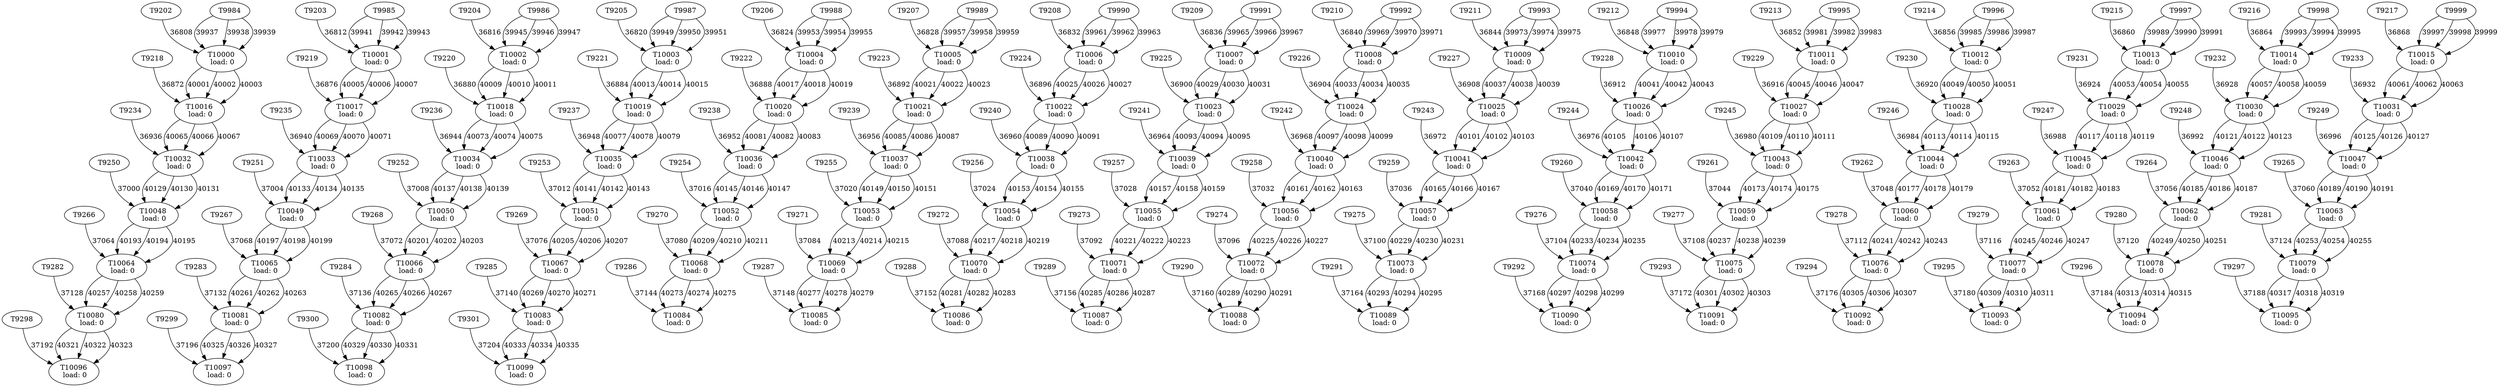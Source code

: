 digraph taskgraph {
	T10000 [label= "T10000\n load: 0"];
	T9202 -> T10000[label=36808];
	T9984 -> T10000[label=39937];
	T9984 -> T10000[label=39938];
	T9984 -> T10000[label=39939];
	T10001 [label= "T10001\n load: 0"];
	T9203 -> T10001[label=36812];
	T9985 -> T10001[label=39941];
	T9985 -> T10001[label=39942];
	T9985 -> T10001[label=39943];
	T10002 [label= "T10002\n load: 0"];
	T9204 -> T10002[label=36816];
	T9986 -> T10002[label=39945];
	T9986 -> T10002[label=39946];
	T9986 -> T10002[label=39947];
	T10003 [label= "T10003\n load: 0"];
	T9205 -> T10003[label=36820];
	T9987 -> T10003[label=39949];
	T9987 -> T10003[label=39950];
	T9987 -> T10003[label=39951];
	T10004 [label= "T10004\n load: 0"];
	T9206 -> T10004[label=36824];
	T9988 -> T10004[label=39953];
	T9988 -> T10004[label=39954];
	T9988 -> T10004[label=39955];
	T10005 [label= "T10005\n load: 0"];
	T9207 -> T10005[label=36828];
	T9989 -> T10005[label=39957];
	T9989 -> T10005[label=39958];
	T9989 -> T10005[label=39959];
	T10006 [label= "T10006\n load: 0"];
	T9208 -> T10006[label=36832];
	T9990 -> T10006[label=39961];
	T9990 -> T10006[label=39962];
	T9990 -> T10006[label=39963];
	T10007 [label= "T10007\n load: 0"];
	T9209 -> T10007[label=36836];
	T9991 -> T10007[label=39965];
	T9991 -> T10007[label=39966];
	T9991 -> T10007[label=39967];
	T10008 [label= "T10008\n load: 0"];
	T9210 -> T10008[label=36840];
	T9992 -> T10008[label=39969];
	T9992 -> T10008[label=39970];
	T9992 -> T10008[label=39971];
	T10009 [label= "T10009\n load: 0"];
	T9211 -> T10009[label=36844];
	T9993 -> T10009[label=39973];
	T9993 -> T10009[label=39974];
	T9993 -> T10009[label=39975];
	T10010 [label= "T10010\n load: 0"];
	T9212 -> T10010[label=36848];
	T9994 -> T10010[label=39977];
	T9994 -> T10010[label=39978];
	T9994 -> T10010[label=39979];
	T10011 [label= "T10011\n load: 0"];
	T9213 -> T10011[label=36852];
	T9995 -> T10011[label=39981];
	T9995 -> T10011[label=39982];
	T9995 -> T10011[label=39983];
	T10012 [label= "T10012\n load: 0"];
	T9214 -> T10012[label=36856];
	T9996 -> T10012[label=39985];
	T9996 -> T10012[label=39986];
	T9996 -> T10012[label=39987];
	T10013 [label= "T10013\n load: 0"];
	T9215 -> T10013[label=36860];
	T9997 -> T10013[label=39989];
	T9997 -> T10013[label=39990];
	T9997 -> T10013[label=39991];
	T10014 [label= "T10014\n load: 0"];
	T9216 -> T10014[label=36864];
	T9998 -> T10014[label=39993];
	T9998 -> T10014[label=39994];
	T9998 -> T10014[label=39995];
	T10015 [label= "T10015\n load: 0"];
	T9217 -> T10015[label=36868];
	T9999 -> T10015[label=39997];
	T9999 -> T10015[label=39998];
	T9999 -> T10015[label=39999];
	T10016 [label= "T10016\n load: 0"];
	T9218 -> T10016[label=36872];
	T10000 -> T10016[label=40001];
	T10000 -> T10016[label=40002];
	T10000 -> T10016[label=40003];
	T10017 [label= "T10017\n load: 0"];
	T9219 -> T10017[label=36876];
	T10001 -> T10017[label=40005];
	T10001 -> T10017[label=40006];
	T10001 -> T10017[label=40007];
	T10018 [label= "T10018\n load: 0"];
	T9220 -> T10018[label=36880];
	T10002 -> T10018[label=40009];
	T10002 -> T10018[label=40010];
	T10002 -> T10018[label=40011];
	T10019 [label= "T10019\n load: 0"];
	T9221 -> T10019[label=36884];
	T10003 -> T10019[label=40013];
	T10003 -> T10019[label=40014];
	T10003 -> T10019[label=40015];
	T10020 [label= "T10020\n load: 0"];
	T9222 -> T10020[label=36888];
	T10004 -> T10020[label=40017];
	T10004 -> T10020[label=40018];
	T10004 -> T10020[label=40019];
	T10021 [label= "T10021\n load: 0"];
	T9223 -> T10021[label=36892];
	T10005 -> T10021[label=40021];
	T10005 -> T10021[label=40022];
	T10005 -> T10021[label=40023];
	T10022 [label= "T10022\n load: 0"];
	T9224 -> T10022[label=36896];
	T10006 -> T10022[label=40025];
	T10006 -> T10022[label=40026];
	T10006 -> T10022[label=40027];
	T10023 [label= "T10023\n load: 0"];
	T9225 -> T10023[label=36900];
	T10007 -> T10023[label=40029];
	T10007 -> T10023[label=40030];
	T10007 -> T10023[label=40031];
	T10024 [label= "T10024\n load: 0"];
	T9226 -> T10024[label=36904];
	T10008 -> T10024[label=40033];
	T10008 -> T10024[label=40034];
	T10008 -> T10024[label=40035];
	T10025 [label= "T10025\n load: 0"];
	T9227 -> T10025[label=36908];
	T10009 -> T10025[label=40037];
	T10009 -> T10025[label=40038];
	T10009 -> T10025[label=40039];
	T10026 [label= "T10026\n load: 0"];
	T9228 -> T10026[label=36912];
	T10010 -> T10026[label=40041];
	T10010 -> T10026[label=40042];
	T10010 -> T10026[label=40043];
	T10027 [label= "T10027\n load: 0"];
	T9229 -> T10027[label=36916];
	T10011 -> T10027[label=40045];
	T10011 -> T10027[label=40046];
	T10011 -> T10027[label=40047];
	T10028 [label= "T10028\n load: 0"];
	T9230 -> T10028[label=36920];
	T10012 -> T10028[label=40049];
	T10012 -> T10028[label=40050];
	T10012 -> T10028[label=40051];
	T10029 [label= "T10029\n load: 0"];
	T9231 -> T10029[label=36924];
	T10013 -> T10029[label=40053];
	T10013 -> T10029[label=40054];
	T10013 -> T10029[label=40055];
	T10030 [label= "T10030\n load: 0"];
	T9232 -> T10030[label=36928];
	T10014 -> T10030[label=40057];
	T10014 -> T10030[label=40058];
	T10014 -> T10030[label=40059];
	T10031 [label= "T10031\n load: 0"];
	T9233 -> T10031[label=36932];
	T10015 -> T10031[label=40061];
	T10015 -> T10031[label=40062];
	T10015 -> T10031[label=40063];
	T10032 [label= "T10032\n load: 0"];
	T9234 -> T10032[label=36936];
	T10016 -> T10032[label=40065];
	T10016 -> T10032[label=40066];
	T10016 -> T10032[label=40067];
	T10033 [label= "T10033\n load: 0"];
	T9235 -> T10033[label=36940];
	T10017 -> T10033[label=40069];
	T10017 -> T10033[label=40070];
	T10017 -> T10033[label=40071];
	T10034 [label= "T10034\n load: 0"];
	T9236 -> T10034[label=36944];
	T10018 -> T10034[label=40073];
	T10018 -> T10034[label=40074];
	T10018 -> T10034[label=40075];
	T10035 [label= "T10035\n load: 0"];
	T9237 -> T10035[label=36948];
	T10019 -> T10035[label=40077];
	T10019 -> T10035[label=40078];
	T10019 -> T10035[label=40079];
	T10036 [label= "T10036\n load: 0"];
	T9238 -> T10036[label=36952];
	T10020 -> T10036[label=40081];
	T10020 -> T10036[label=40082];
	T10020 -> T10036[label=40083];
	T10037 [label= "T10037\n load: 0"];
	T9239 -> T10037[label=36956];
	T10021 -> T10037[label=40085];
	T10021 -> T10037[label=40086];
	T10021 -> T10037[label=40087];
	T10038 [label= "T10038\n load: 0"];
	T9240 -> T10038[label=36960];
	T10022 -> T10038[label=40089];
	T10022 -> T10038[label=40090];
	T10022 -> T10038[label=40091];
	T10039 [label= "T10039\n load: 0"];
	T9241 -> T10039[label=36964];
	T10023 -> T10039[label=40093];
	T10023 -> T10039[label=40094];
	T10023 -> T10039[label=40095];
	T10040 [label= "T10040\n load: 0"];
	T9242 -> T10040[label=36968];
	T10024 -> T10040[label=40097];
	T10024 -> T10040[label=40098];
	T10024 -> T10040[label=40099];
	T10041 [label= "T10041\n load: 0"];
	T9243 -> T10041[label=36972];
	T10025 -> T10041[label=40101];
	T10025 -> T10041[label=40102];
	T10025 -> T10041[label=40103];
	T10042 [label= "T10042\n load: 0"];
	T9244 -> T10042[label=36976];
	T10026 -> T10042[label=40105];
	T10026 -> T10042[label=40106];
	T10026 -> T10042[label=40107];
	T10043 [label= "T10043\n load: 0"];
	T9245 -> T10043[label=36980];
	T10027 -> T10043[label=40109];
	T10027 -> T10043[label=40110];
	T10027 -> T10043[label=40111];
	T10044 [label= "T10044\n load: 0"];
	T9246 -> T10044[label=36984];
	T10028 -> T10044[label=40113];
	T10028 -> T10044[label=40114];
	T10028 -> T10044[label=40115];
	T10045 [label= "T10045\n load: 0"];
	T9247 -> T10045[label=36988];
	T10029 -> T10045[label=40117];
	T10029 -> T10045[label=40118];
	T10029 -> T10045[label=40119];
	T10046 [label= "T10046\n load: 0"];
	T9248 -> T10046[label=36992];
	T10030 -> T10046[label=40121];
	T10030 -> T10046[label=40122];
	T10030 -> T10046[label=40123];
	T10047 [label= "T10047\n load: 0"];
	T9249 -> T10047[label=36996];
	T10031 -> T10047[label=40125];
	T10031 -> T10047[label=40126];
	T10031 -> T10047[label=40127];
	T10048 [label= "T10048\n load: 0"];
	T9250 -> T10048[label=37000];
	T10032 -> T10048[label=40129];
	T10032 -> T10048[label=40130];
	T10032 -> T10048[label=40131];
	T10049 [label= "T10049\n load: 0"];
	T9251 -> T10049[label=37004];
	T10033 -> T10049[label=40133];
	T10033 -> T10049[label=40134];
	T10033 -> T10049[label=40135];
	T10050 [label= "T10050\n load: 0"];
	T9252 -> T10050[label=37008];
	T10034 -> T10050[label=40137];
	T10034 -> T10050[label=40138];
	T10034 -> T10050[label=40139];
	T10051 [label= "T10051\n load: 0"];
	T9253 -> T10051[label=37012];
	T10035 -> T10051[label=40141];
	T10035 -> T10051[label=40142];
	T10035 -> T10051[label=40143];
	T10052 [label= "T10052\n load: 0"];
	T9254 -> T10052[label=37016];
	T10036 -> T10052[label=40145];
	T10036 -> T10052[label=40146];
	T10036 -> T10052[label=40147];
	T10053 [label= "T10053\n load: 0"];
	T9255 -> T10053[label=37020];
	T10037 -> T10053[label=40149];
	T10037 -> T10053[label=40150];
	T10037 -> T10053[label=40151];
	T10054 [label= "T10054\n load: 0"];
	T9256 -> T10054[label=37024];
	T10038 -> T10054[label=40153];
	T10038 -> T10054[label=40154];
	T10038 -> T10054[label=40155];
	T10055 [label= "T10055\n load: 0"];
	T9257 -> T10055[label=37028];
	T10039 -> T10055[label=40157];
	T10039 -> T10055[label=40158];
	T10039 -> T10055[label=40159];
	T10056 [label= "T10056\n load: 0"];
	T9258 -> T10056[label=37032];
	T10040 -> T10056[label=40161];
	T10040 -> T10056[label=40162];
	T10040 -> T10056[label=40163];
	T10057 [label= "T10057\n load: 0"];
	T9259 -> T10057[label=37036];
	T10041 -> T10057[label=40165];
	T10041 -> T10057[label=40166];
	T10041 -> T10057[label=40167];
	T10058 [label= "T10058\n load: 0"];
	T9260 -> T10058[label=37040];
	T10042 -> T10058[label=40169];
	T10042 -> T10058[label=40170];
	T10042 -> T10058[label=40171];
	T10059 [label= "T10059\n load: 0"];
	T9261 -> T10059[label=37044];
	T10043 -> T10059[label=40173];
	T10043 -> T10059[label=40174];
	T10043 -> T10059[label=40175];
	T10060 [label= "T10060\n load: 0"];
	T9262 -> T10060[label=37048];
	T10044 -> T10060[label=40177];
	T10044 -> T10060[label=40178];
	T10044 -> T10060[label=40179];
	T10061 [label= "T10061\n load: 0"];
	T9263 -> T10061[label=37052];
	T10045 -> T10061[label=40181];
	T10045 -> T10061[label=40182];
	T10045 -> T10061[label=40183];
	T10062 [label= "T10062\n load: 0"];
	T9264 -> T10062[label=37056];
	T10046 -> T10062[label=40185];
	T10046 -> T10062[label=40186];
	T10046 -> T10062[label=40187];
	T10063 [label= "T10063\n load: 0"];
	T9265 -> T10063[label=37060];
	T10047 -> T10063[label=40189];
	T10047 -> T10063[label=40190];
	T10047 -> T10063[label=40191];
	T10064 [label= "T10064\n load: 0"];
	T9266 -> T10064[label=37064];
	T10048 -> T10064[label=40193];
	T10048 -> T10064[label=40194];
	T10048 -> T10064[label=40195];
	T10065 [label= "T10065\n load: 0"];
	T9267 -> T10065[label=37068];
	T10049 -> T10065[label=40197];
	T10049 -> T10065[label=40198];
	T10049 -> T10065[label=40199];
	T10066 [label= "T10066\n load: 0"];
	T9268 -> T10066[label=37072];
	T10050 -> T10066[label=40201];
	T10050 -> T10066[label=40202];
	T10050 -> T10066[label=40203];
	T10067 [label= "T10067\n load: 0"];
	T9269 -> T10067[label=37076];
	T10051 -> T10067[label=40205];
	T10051 -> T10067[label=40206];
	T10051 -> T10067[label=40207];
	T10068 [label= "T10068\n load: 0"];
	T9270 -> T10068[label=37080];
	T10052 -> T10068[label=40209];
	T10052 -> T10068[label=40210];
	T10052 -> T10068[label=40211];
	T10069 [label= "T10069\n load: 0"];
	T9271 -> T10069[label=37084];
	T10053 -> T10069[label=40213];
	T10053 -> T10069[label=40214];
	T10053 -> T10069[label=40215];
	T10070 [label= "T10070\n load: 0"];
	T9272 -> T10070[label=37088];
	T10054 -> T10070[label=40217];
	T10054 -> T10070[label=40218];
	T10054 -> T10070[label=40219];
	T10071 [label= "T10071\n load: 0"];
	T9273 -> T10071[label=37092];
	T10055 -> T10071[label=40221];
	T10055 -> T10071[label=40222];
	T10055 -> T10071[label=40223];
	T10072 [label= "T10072\n load: 0"];
	T9274 -> T10072[label=37096];
	T10056 -> T10072[label=40225];
	T10056 -> T10072[label=40226];
	T10056 -> T10072[label=40227];
	T10073 [label= "T10073\n load: 0"];
	T9275 -> T10073[label=37100];
	T10057 -> T10073[label=40229];
	T10057 -> T10073[label=40230];
	T10057 -> T10073[label=40231];
	T10074 [label= "T10074\n load: 0"];
	T9276 -> T10074[label=37104];
	T10058 -> T10074[label=40233];
	T10058 -> T10074[label=40234];
	T10058 -> T10074[label=40235];
	T10075 [label= "T10075\n load: 0"];
	T9277 -> T10075[label=37108];
	T10059 -> T10075[label=40237];
	T10059 -> T10075[label=40238];
	T10059 -> T10075[label=40239];
	T10076 [label= "T10076\n load: 0"];
	T9278 -> T10076[label=37112];
	T10060 -> T10076[label=40241];
	T10060 -> T10076[label=40242];
	T10060 -> T10076[label=40243];
	T10077 [label= "T10077\n load: 0"];
	T9279 -> T10077[label=37116];
	T10061 -> T10077[label=40245];
	T10061 -> T10077[label=40246];
	T10061 -> T10077[label=40247];
	T10078 [label= "T10078\n load: 0"];
	T9280 -> T10078[label=37120];
	T10062 -> T10078[label=40249];
	T10062 -> T10078[label=40250];
	T10062 -> T10078[label=40251];
	T10079 [label= "T10079\n load: 0"];
	T9281 -> T10079[label=37124];
	T10063 -> T10079[label=40253];
	T10063 -> T10079[label=40254];
	T10063 -> T10079[label=40255];
	T10080 [label= "T10080\n load: 0"];
	T9282 -> T10080[label=37128];
	T10064 -> T10080[label=40257];
	T10064 -> T10080[label=40258];
	T10064 -> T10080[label=40259];
	T10081 [label= "T10081\n load: 0"];
	T9283 -> T10081[label=37132];
	T10065 -> T10081[label=40261];
	T10065 -> T10081[label=40262];
	T10065 -> T10081[label=40263];
	T10082 [label= "T10082\n load: 0"];
	T9284 -> T10082[label=37136];
	T10066 -> T10082[label=40265];
	T10066 -> T10082[label=40266];
	T10066 -> T10082[label=40267];
	T10083 [label= "T10083\n load: 0"];
	T9285 -> T10083[label=37140];
	T10067 -> T10083[label=40269];
	T10067 -> T10083[label=40270];
	T10067 -> T10083[label=40271];
	T10084 [label= "T10084\n load: 0"];
	T9286 -> T10084[label=37144];
	T10068 -> T10084[label=40273];
	T10068 -> T10084[label=40274];
	T10068 -> T10084[label=40275];
	T10085 [label= "T10085\n load: 0"];
	T9287 -> T10085[label=37148];
	T10069 -> T10085[label=40277];
	T10069 -> T10085[label=40278];
	T10069 -> T10085[label=40279];
	T10086 [label= "T10086\n load: 0"];
	T9288 -> T10086[label=37152];
	T10070 -> T10086[label=40281];
	T10070 -> T10086[label=40282];
	T10070 -> T10086[label=40283];
	T10087 [label= "T10087\n load: 0"];
	T9289 -> T10087[label=37156];
	T10071 -> T10087[label=40285];
	T10071 -> T10087[label=40286];
	T10071 -> T10087[label=40287];
	T10088 [label= "T10088\n load: 0"];
	T9290 -> T10088[label=37160];
	T10072 -> T10088[label=40289];
	T10072 -> T10088[label=40290];
	T10072 -> T10088[label=40291];
	T10089 [label= "T10089\n load: 0"];
	T9291 -> T10089[label=37164];
	T10073 -> T10089[label=40293];
	T10073 -> T10089[label=40294];
	T10073 -> T10089[label=40295];
	T10090 [label= "T10090\n load: 0"];
	T9292 -> T10090[label=37168];
	T10074 -> T10090[label=40297];
	T10074 -> T10090[label=40298];
	T10074 -> T10090[label=40299];
	T10091 [label= "T10091\n load: 0"];
	T9293 -> T10091[label=37172];
	T10075 -> T10091[label=40301];
	T10075 -> T10091[label=40302];
	T10075 -> T10091[label=40303];
	T10092 [label= "T10092\n load: 0"];
	T9294 -> T10092[label=37176];
	T10076 -> T10092[label=40305];
	T10076 -> T10092[label=40306];
	T10076 -> T10092[label=40307];
	T10093 [label= "T10093\n load: 0"];
	T9295 -> T10093[label=37180];
	T10077 -> T10093[label=40309];
	T10077 -> T10093[label=40310];
	T10077 -> T10093[label=40311];
	T10094 [label= "T10094\n load: 0"];
	T9296 -> T10094[label=37184];
	T10078 -> T10094[label=40313];
	T10078 -> T10094[label=40314];
	T10078 -> T10094[label=40315];
	T10095 [label= "T10095\n load: 0"];
	T9297 -> T10095[label=37188];
	T10079 -> T10095[label=40317];
	T10079 -> T10095[label=40318];
	T10079 -> T10095[label=40319];
	T10096 [label= "T10096\n load: 0"];
	T9298 -> T10096[label=37192];
	T10080 -> T10096[label=40321];
	T10080 -> T10096[label=40322];
	T10080 -> T10096[label=40323];
	T10097 [label= "T10097\n load: 0"];
	T9299 -> T10097[label=37196];
	T10081 -> T10097[label=40325];
	T10081 -> T10097[label=40326];
	T10081 -> T10097[label=40327];
	T10098 [label= "T10098\n load: 0"];
	T9300 -> T10098[label=37200];
	T10082 -> T10098[label=40329];
	T10082 -> T10098[label=40330];
	T10082 -> T10098[label=40331];
	T10099 [label= "T10099\n load: 0"];
	T9301 -> T10099[label=37204];
	T10083 -> T10099[label=40333];
	T10083 -> T10099[label=40334];
	T10083 -> T10099[label=40335];
}